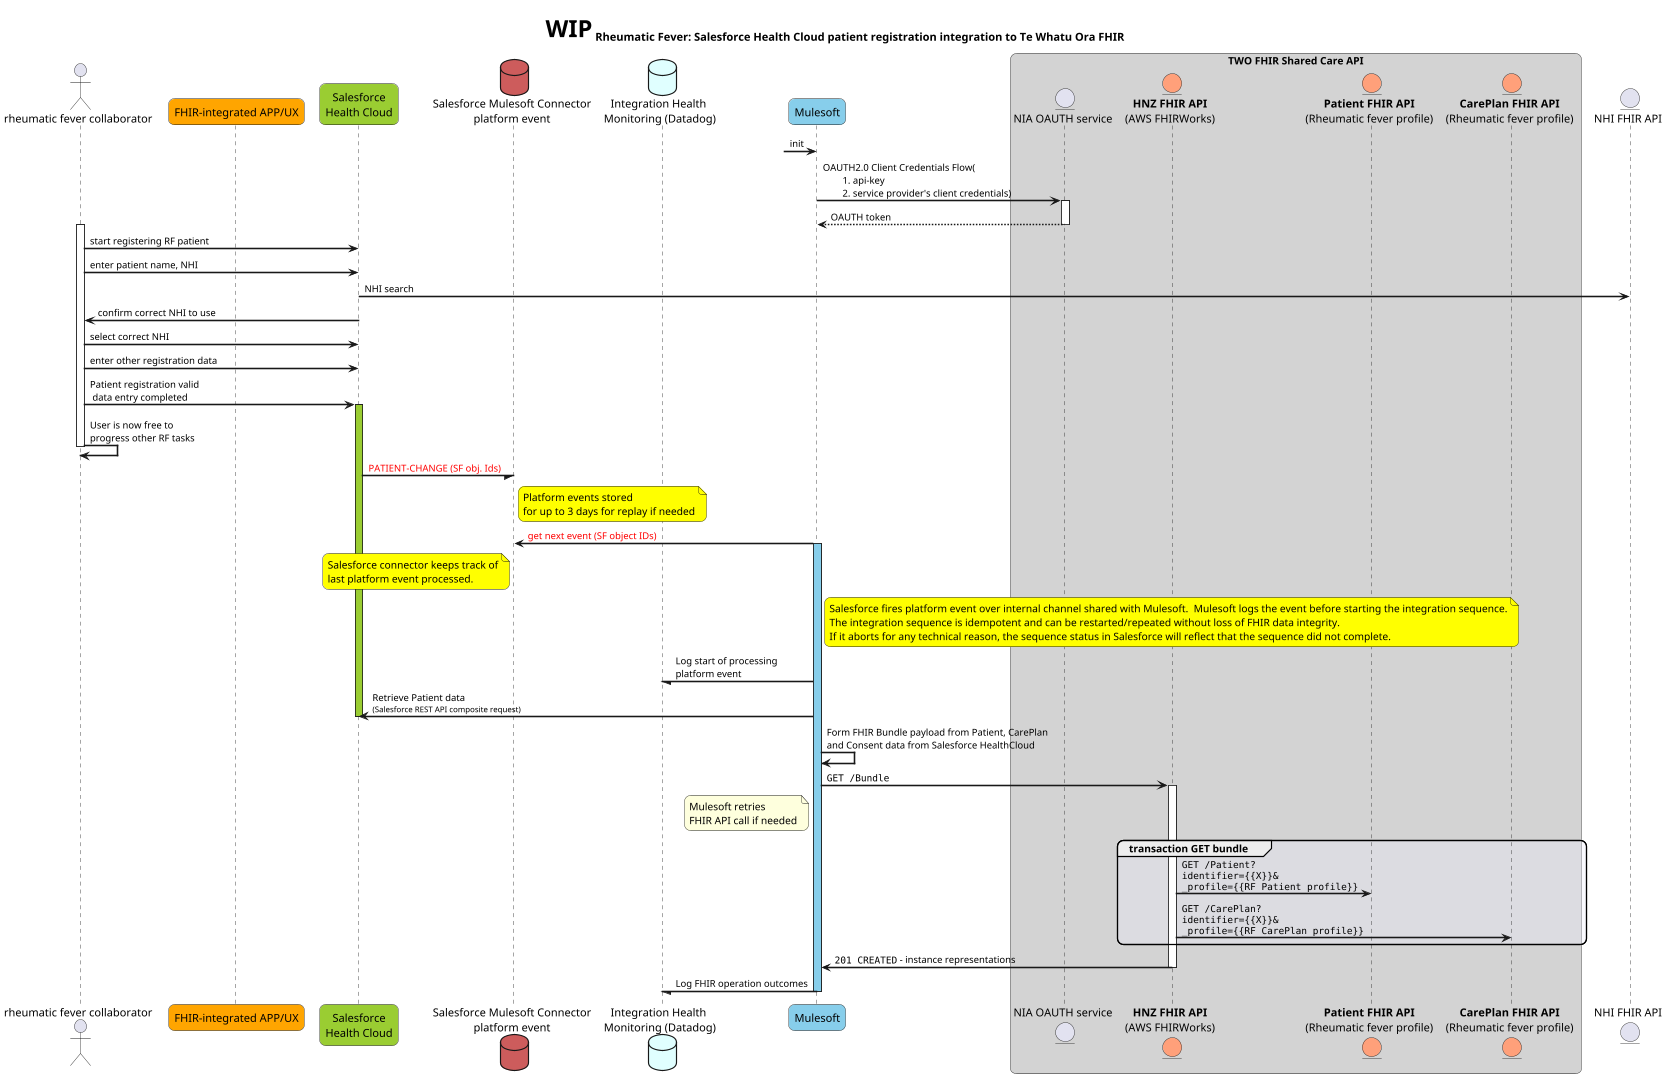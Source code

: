 @startuml seq-FHIR-to-SF-integration

autonumber "<b> 00"

skinparam ArrowFontSize 16
skinparam BoxPadding 10
skinparam dpi 400
skinparam MaxMessageSize 350
skinparam NoteFontSize 13
skinparam ParticipantPadding 5
skinparam responseMessageBelowArrow true
skinparam roundcorner 15
skinparam sequenceArrowThickness 2
skinparam SequenceMessageAlignment left
skinparam ArrowFontSize 12
skinparam sequenceStyle uml2
skinparam sequencegroupfontsize 14
' semi-transparent sequence groups!
' see https://sarafian.github.io/tips/2021/03/11/plantuml-tips-tricks-1.html#:~:text=responseMessageBelowArrow-,Semi,-transparent%20group%20backgrounds
skinparam SequenceGroupBodyBackgroundColor #EEEEFF50


scale max 400 width


'' ** page 1
title "<size 30>**WIP**</size> Rheumatic Fever: Salesforce Health Cloud patient registration integration to Te Whatu Ora FHIR"

actor "rheumatic fever collaborator" as USER
participant "FHIR-integrated APP/UX" as APIC #Orange

participant "Salesforce\nHealth Cloud" as OLLIE #YellowGreen
database "Salesforce Mulesoft Connector\nplatform event" as SHIFTER #IndianRed
database "Integration Health \nMonitoring (Datadog)" as WATCHDOG #LightCyan
participant "Mulesoft" as TILLY #SkyBlue

box "TWO FHIR Shared Care API" #LightGrey
  entity "NIA OAUTH service" as WICKET
  entity "**HNZ FHIR API**\n(AWS FHIRWorks)" as FHIR #LightSalmon
  entity "**Patient FHIR API**\n(Rheumatic fever profile)" as PATIENT #LightSalmon
  entity "**CarePlan FHIR API**\n(Rheumatic fever profile)" as CAREPLAN #LightSalmon
end box

entity "NHI FHIR API" as NHI

autonumber stop

?-> TILLY: init
TILLY -> WICKET++: OAUTH2.0 Client Credentials Flow(\n\t1. api-key\n\t2. service provider's client credentials) 
return OAUTH token

activate USER
USER -> OLLIE: start registering RF patient 
USER -> OLLIE: enter patient name, NHI 
OLLIE -> NHI: NHI search
OLLIE -> USER: confirm correct NHI to use
USER -> OLLIE: select correct NHI
USER -> OLLIE: enter other registration data
USER -> OLLIE++ #YellowGreen: Patient registration valid\n data entry completed

USER -> USER:  User is now free to \nprogress other RF tasks
deactivate USER

OLLIE -/ SHIFTER #IndianRed: <color:red>PATIENT-CHANGE (SF obj. Ids)
note right of SHIFTER #Yellow: Platform events stored \nfor up to 3 days for replay if needed
TILLY -> SHIFTER #SkyBlue: <color:red>get next event (SF object IDs)
activate TILLY #SkyBlue

note left of SHIFTER #Yellow
  Salesforce connector keeps track of
  last platform event processed. 
endnote

note right of TILLY #Yellow
  Salesforce fires platform event over internal channel shared with Mulesoft.  Mulesoft logs the event before starting the integration sequence.
  The integration sequence is idempotent and can be restarted/repeated without loss of FHIR data integrity.
  If it aborts for any technical reason, the sequence status in Salesforce will reflect that the sequence did not complete. 
endnote
TILLY -/ WATCHDOG: Log start of processing \nplatform event

TILLY -> OLLIE: Retrieve Patient data \n<size:10>(Salesforce REST API composite request)
deactivate OLLIE
'TILLY -> FHIR++: ""GET /Patient?""\n""identifier=https://standards.digital.health.nz/ns/nhi-id|{{NHI}}&""\n""_profile={{RF Patient profile}}""

TILLY -> TILLY: Form FHIR Bundle payload from Patient, CarePlan \nand Consent data from Salesforce HealthCloud
TILLY -> FHIR++: ""GET /Bundle""
note left of TILLY: Mulesoft retries \nFHIR API call if needed
group transaction GET bundle
  FHIR -> PATIENT: ""GET /Patient?""\n""identifier={{X}}&""\n""_profile={{RF Patient profile}}""
  FHIR -> CAREPLAN: ""GET /CarePlan?""\n""identifier={{X}}&""\n""_profile={{RF CarePlan profile}}""
end

FHIR -> TILLY--: ""201 CREATED"" - instance representations 
TILLY -/ WATCHDOG: Log FHIR operation outcomes

'  TILLY -/ WATCHDOG: Log irrecoverable FHIR operation error  

deactivate TILLY 

' *******************
' ** page 2
'newpage Rheumatic Fever: HNZ FHIR updates to Salesforce Health Cloud

@enduml